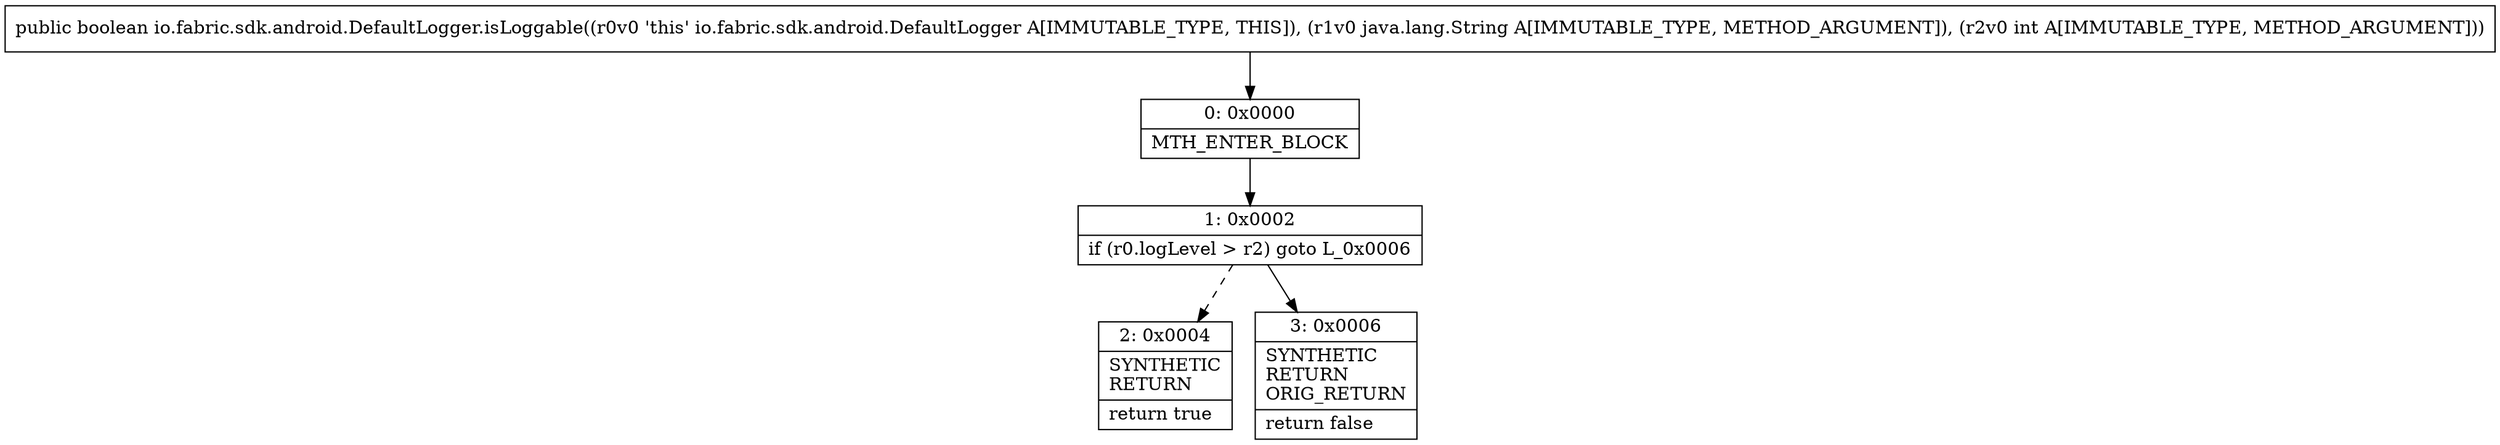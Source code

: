 digraph "CFG forio.fabric.sdk.android.DefaultLogger.isLoggable(Ljava\/lang\/String;I)Z" {
Node_0 [shape=record,label="{0\:\ 0x0000|MTH_ENTER_BLOCK\l}"];
Node_1 [shape=record,label="{1\:\ 0x0002|if (r0.logLevel \> r2) goto L_0x0006\l}"];
Node_2 [shape=record,label="{2\:\ 0x0004|SYNTHETIC\lRETURN\l|return true\l}"];
Node_3 [shape=record,label="{3\:\ 0x0006|SYNTHETIC\lRETURN\lORIG_RETURN\l|return false\l}"];
MethodNode[shape=record,label="{public boolean io.fabric.sdk.android.DefaultLogger.isLoggable((r0v0 'this' io.fabric.sdk.android.DefaultLogger A[IMMUTABLE_TYPE, THIS]), (r1v0 java.lang.String A[IMMUTABLE_TYPE, METHOD_ARGUMENT]), (r2v0 int A[IMMUTABLE_TYPE, METHOD_ARGUMENT])) }"];
MethodNode -> Node_0;
Node_0 -> Node_1;
Node_1 -> Node_2[style=dashed];
Node_1 -> Node_3;
}

